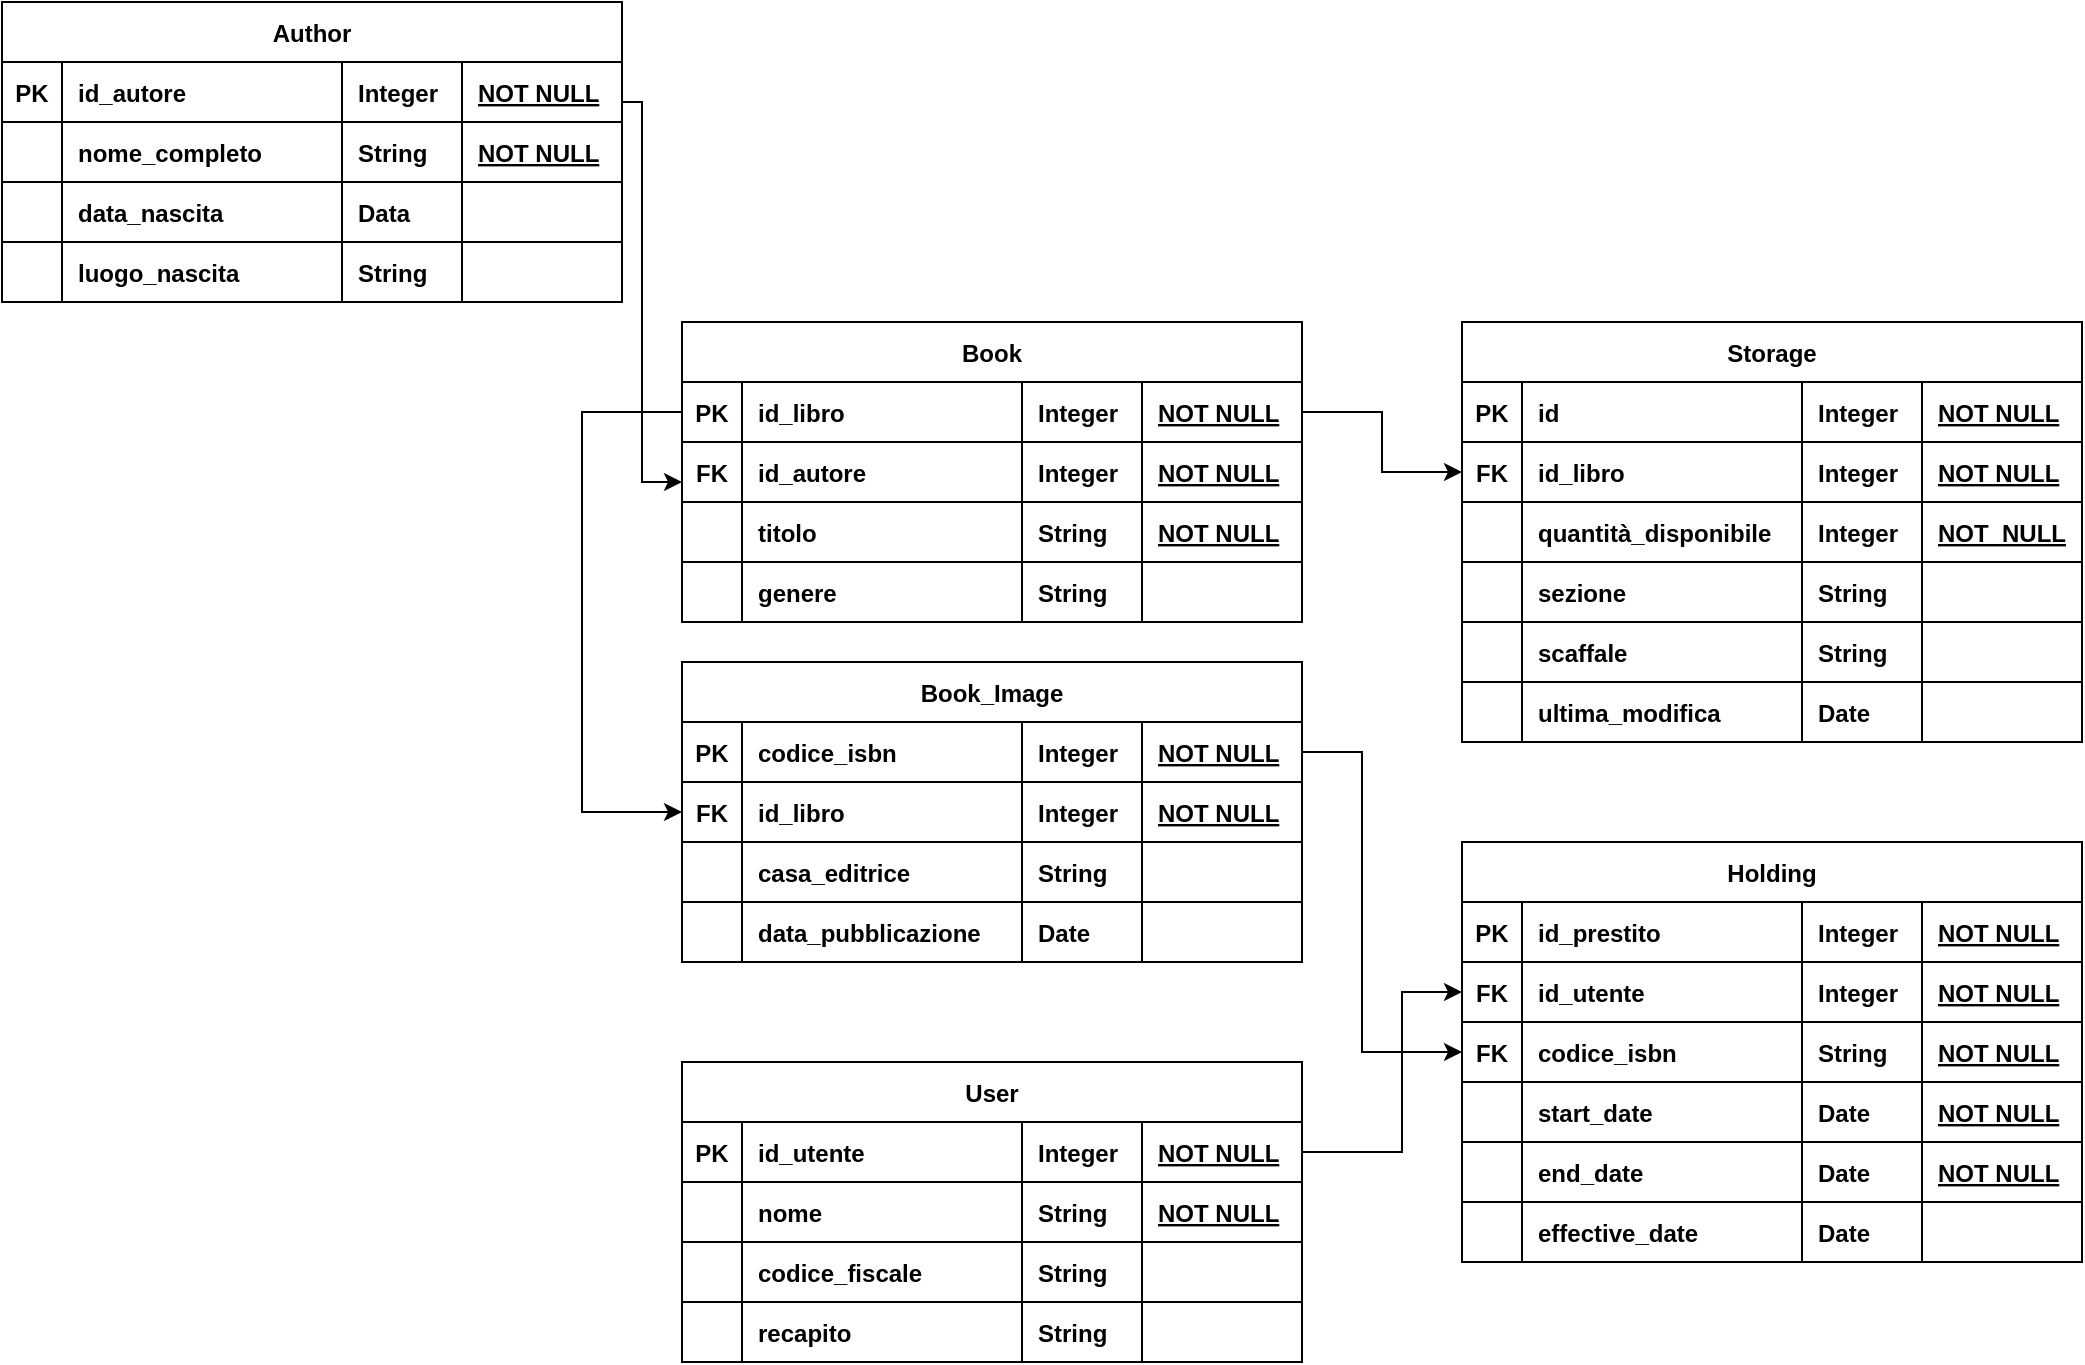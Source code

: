 <mxfile version="23.0.2" type="device">
  <diagram id="R2lEEEUBdFMjLlhIrx00" name="Page-1">
    <mxGraphModel dx="1434" dy="833" grid="1" gridSize="10" guides="1" tooltips="1" connect="1" arrows="1" fold="1" page="1" pageScale="1" pageWidth="1100" pageHeight="850" math="0" shadow="0" extFonts="Permanent Marker^https://fonts.googleapis.com/css?family=Permanent+Marker">
      <root>
        <mxCell id="0" />
        <mxCell id="1" parent="0" />
        <mxCell id="C-vyLk0tnHw3VtMMgP7b-23" value="Book_Image" style="shape=table;startSize=30;container=1;collapsible=1;childLayout=tableLayout;fixedRows=1;rowLines=0;fontStyle=1;align=center;resizeLast=1;" parent="1" vertex="1">
          <mxGeometry x="350" y="350" width="310" height="150" as="geometry" />
        </mxCell>
        <mxCell id="C-vyLk0tnHw3VtMMgP7b-24" value="" style="shape=partialRectangle;collapsible=0;dropTarget=0;pointerEvents=0;fillColor=none;points=[[0,0.5],[1,0.5]];portConstraint=eastwest;top=0;left=0;right=0;bottom=1;" parent="C-vyLk0tnHw3VtMMgP7b-23" vertex="1">
          <mxGeometry y="30" width="310" height="30" as="geometry" />
        </mxCell>
        <mxCell id="C-vyLk0tnHw3VtMMgP7b-25" value="PK" style="shape=partialRectangle;overflow=hidden;connectable=0;fillColor=none;top=0;left=0;bottom=0;right=0;fontStyle=1;" parent="C-vyLk0tnHw3VtMMgP7b-24" vertex="1">
          <mxGeometry width="30" height="30" as="geometry">
            <mxRectangle width="30" height="30" as="alternateBounds" />
          </mxGeometry>
        </mxCell>
        <mxCell id="C-vyLk0tnHw3VtMMgP7b-26" value="codice_isbn" style="shape=partialRectangle;overflow=hidden;connectable=0;fillColor=none;top=0;left=0;bottom=0;right=0;align=left;spacingLeft=6;fontStyle=1;" parent="C-vyLk0tnHw3VtMMgP7b-24" vertex="1">
          <mxGeometry x="30" width="140" height="30" as="geometry">
            <mxRectangle width="140" height="30" as="alternateBounds" />
          </mxGeometry>
        </mxCell>
        <mxCell id="QysVAIOO5i8-nmZtp6Un-132" value="Integer" style="shape=partialRectangle;overflow=hidden;connectable=0;fillColor=none;top=0;left=0;bottom=0;right=0;align=left;spacingLeft=6;fontStyle=1;" parent="C-vyLk0tnHw3VtMMgP7b-24" vertex="1">
          <mxGeometry x="170" width="60" height="30" as="geometry">
            <mxRectangle width="60" height="30" as="alternateBounds" />
          </mxGeometry>
        </mxCell>
        <mxCell id="QysVAIOO5i8-nmZtp6Un-135" value="NOT NULL" style="shape=partialRectangle;overflow=hidden;connectable=0;fillColor=none;top=0;left=0;bottom=0;right=0;align=left;spacingLeft=6;fontStyle=5;" parent="C-vyLk0tnHw3VtMMgP7b-24" vertex="1">
          <mxGeometry x="230" width="80" height="30" as="geometry">
            <mxRectangle width="80" height="30" as="alternateBounds" />
          </mxGeometry>
        </mxCell>
        <mxCell id="QysVAIOO5i8-nmZtp6Un-129" value="" style="shape=partialRectangle;collapsible=0;dropTarget=0;pointerEvents=0;fillColor=none;points=[[0,0.5],[1,0.5]];portConstraint=eastwest;top=0;left=0;right=0;bottom=1;" parent="C-vyLk0tnHw3VtMMgP7b-23" vertex="1">
          <mxGeometry y="60" width="310" height="30" as="geometry" />
        </mxCell>
        <mxCell id="QysVAIOO5i8-nmZtp6Un-130" value="FK" style="shape=partialRectangle;overflow=hidden;connectable=0;fillColor=none;top=0;left=0;bottom=0;right=0;fontStyle=1;" parent="QysVAIOO5i8-nmZtp6Un-129" vertex="1">
          <mxGeometry width="30" height="30" as="geometry">
            <mxRectangle width="30" height="30" as="alternateBounds" />
          </mxGeometry>
        </mxCell>
        <mxCell id="QysVAIOO5i8-nmZtp6Un-131" value="id_libro" style="shape=partialRectangle;overflow=hidden;connectable=0;fillColor=none;top=0;left=0;bottom=0;right=0;align=left;spacingLeft=6;fontStyle=1;" parent="QysVAIOO5i8-nmZtp6Un-129" vertex="1">
          <mxGeometry x="30" width="140" height="30" as="geometry">
            <mxRectangle width="140" height="30" as="alternateBounds" />
          </mxGeometry>
        </mxCell>
        <mxCell id="QysVAIOO5i8-nmZtp6Un-134" value="Integer" style="shape=partialRectangle;overflow=hidden;connectable=0;fillColor=none;top=0;left=0;bottom=0;right=0;align=left;spacingLeft=6;fontStyle=1;" parent="QysVAIOO5i8-nmZtp6Un-129" vertex="1">
          <mxGeometry x="170" width="60" height="30" as="geometry">
            <mxRectangle width="60" height="30" as="alternateBounds" />
          </mxGeometry>
        </mxCell>
        <mxCell id="QysVAIOO5i8-nmZtp6Un-137" value="NOT NULL" style="shape=partialRectangle;overflow=hidden;connectable=0;fillColor=none;top=0;left=0;bottom=0;right=0;align=left;spacingLeft=6;fontStyle=5;" parent="QysVAIOO5i8-nmZtp6Un-129" vertex="1">
          <mxGeometry x="230" width="80" height="30" as="geometry">
            <mxRectangle width="80" height="30" as="alternateBounds" />
          </mxGeometry>
        </mxCell>
        <mxCell id="p2IXgog7wjtw3NwkPVcv-6" style="shape=partialRectangle;collapsible=0;dropTarget=0;pointerEvents=0;fillColor=none;points=[[0,0.5],[1,0.5]];portConstraint=eastwest;top=0;left=0;right=0;bottom=1;" vertex="1" parent="C-vyLk0tnHw3VtMMgP7b-23">
          <mxGeometry y="90" width="310" height="30" as="geometry" />
        </mxCell>
        <mxCell id="p2IXgog7wjtw3NwkPVcv-7" style="shape=partialRectangle;overflow=hidden;connectable=0;fillColor=none;top=0;left=0;bottom=0;right=0;fontStyle=1;" vertex="1" parent="p2IXgog7wjtw3NwkPVcv-6">
          <mxGeometry width="30" height="30" as="geometry">
            <mxRectangle width="30" height="30" as="alternateBounds" />
          </mxGeometry>
        </mxCell>
        <mxCell id="p2IXgog7wjtw3NwkPVcv-8" value="casa_editrice" style="shape=partialRectangle;overflow=hidden;connectable=0;fillColor=none;top=0;left=0;bottom=0;right=0;align=left;spacingLeft=6;fontStyle=1;" vertex="1" parent="p2IXgog7wjtw3NwkPVcv-6">
          <mxGeometry x="30" width="140" height="30" as="geometry">
            <mxRectangle width="140" height="30" as="alternateBounds" />
          </mxGeometry>
        </mxCell>
        <mxCell id="p2IXgog7wjtw3NwkPVcv-9" value="String" style="shape=partialRectangle;overflow=hidden;connectable=0;fillColor=none;top=0;left=0;bottom=0;right=0;align=left;spacingLeft=6;fontStyle=1;" vertex="1" parent="p2IXgog7wjtw3NwkPVcv-6">
          <mxGeometry x="170" width="60" height="30" as="geometry">
            <mxRectangle width="60" height="30" as="alternateBounds" />
          </mxGeometry>
        </mxCell>
        <mxCell id="p2IXgog7wjtw3NwkPVcv-10" style="shape=partialRectangle;overflow=hidden;connectable=0;fillColor=none;top=0;left=0;bottom=0;right=0;align=left;spacingLeft=6;fontStyle=5;" vertex="1" parent="p2IXgog7wjtw3NwkPVcv-6">
          <mxGeometry x="230" width="80" height="30" as="geometry">
            <mxRectangle width="80" height="30" as="alternateBounds" />
          </mxGeometry>
        </mxCell>
        <mxCell id="p2IXgog7wjtw3NwkPVcv-41" style="shape=partialRectangle;collapsible=0;dropTarget=0;pointerEvents=0;fillColor=none;points=[[0,0.5],[1,0.5]];portConstraint=eastwest;top=0;left=0;right=0;bottom=1;" vertex="1" parent="C-vyLk0tnHw3VtMMgP7b-23">
          <mxGeometry y="120" width="310" height="30" as="geometry" />
        </mxCell>
        <mxCell id="p2IXgog7wjtw3NwkPVcv-42" style="shape=partialRectangle;overflow=hidden;connectable=0;fillColor=none;top=0;left=0;bottom=0;right=0;fontStyle=1;" vertex="1" parent="p2IXgog7wjtw3NwkPVcv-41">
          <mxGeometry width="30" height="30" as="geometry">
            <mxRectangle width="30" height="30" as="alternateBounds" />
          </mxGeometry>
        </mxCell>
        <mxCell id="p2IXgog7wjtw3NwkPVcv-43" value="data_pubblicazione" style="shape=partialRectangle;overflow=hidden;connectable=0;fillColor=none;top=0;left=0;bottom=0;right=0;align=left;spacingLeft=6;fontStyle=1;" vertex="1" parent="p2IXgog7wjtw3NwkPVcv-41">
          <mxGeometry x="30" width="140" height="30" as="geometry">
            <mxRectangle width="140" height="30" as="alternateBounds" />
          </mxGeometry>
        </mxCell>
        <mxCell id="p2IXgog7wjtw3NwkPVcv-44" value="Date" style="shape=partialRectangle;overflow=hidden;connectable=0;fillColor=none;top=0;left=0;bottom=0;right=0;align=left;spacingLeft=6;fontStyle=1;" vertex="1" parent="p2IXgog7wjtw3NwkPVcv-41">
          <mxGeometry x="170" width="60" height="30" as="geometry">
            <mxRectangle width="60" height="30" as="alternateBounds" />
          </mxGeometry>
        </mxCell>
        <mxCell id="p2IXgog7wjtw3NwkPVcv-45" style="shape=partialRectangle;overflow=hidden;connectable=0;fillColor=none;top=0;left=0;bottom=0;right=0;align=left;spacingLeft=6;fontStyle=5;" vertex="1" parent="p2IXgog7wjtw3NwkPVcv-41">
          <mxGeometry x="230" width="80" height="30" as="geometry">
            <mxRectangle width="80" height="30" as="alternateBounds" />
          </mxGeometry>
        </mxCell>
        <mxCell id="QysVAIOO5i8-nmZtp6Un-139" value="Author" style="shape=table;startSize=30;container=1;collapsible=1;childLayout=tableLayout;fixedRows=1;rowLines=0;fontStyle=1;align=center;resizeLast=1;" parent="1" vertex="1">
          <mxGeometry x="10" y="20" width="310" height="150" as="geometry" />
        </mxCell>
        <mxCell id="QysVAIOO5i8-nmZtp6Un-140" value="" style="shape=partialRectangle;collapsible=0;dropTarget=0;pointerEvents=0;fillColor=none;points=[[0,0.5],[1,0.5]];portConstraint=eastwest;top=0;left=0;right=0;bottom=1;" parent="QysVAIOO5i8-nmZtp6Un-139" vertex="1">
          <mxGeometry y="30" width="310" height="30" as="geometry" />
        </mxCell>
        <mxCell id="QysVAIOO5i8-nmZtp6Un-141" value="PK" style="shape=partialRectangle;overflow=hidden;connectable=0;fillColor=none;top=0;left=0;bottom=0;right=0;fontStyle=1;" parent="QysVAIOO5i8-nmZtp6Un-140" vertex="1">
          <mxGeometry width="30" height="30" as="geometry">
            <mxRectangle width="30" height="30" as="alternateBounds" />
          </mxGeometry>
        </mxCell>
        <mxCell id="QysVAIOO5i8-nmZtp6Un-142" value="id_autore" style="shape=partialRectangle;overflow=hidden;connectable=0;fillColor=none;top=0;left=0;bottom=0;right=0;align=left;spacingLeft=6;fontStyle=1;" parent="QysVAIOO5i8-nmZtp6Un-140" vertex="1">
          <mxGeometry x="30" width="140" height="30" as="geometry">
            <mxRectangle width="140" height="30" as="alternateBounds" />
          </mxGeometry>
        </mxCell>
        <mxCell id="QysVAIOO5i8-nmZtp6Un-143" value="Integer" style="shape=partialRectangle;overflow=hidden;connectable=0;fillColor=none;top=0;left=0;bottom=0;right=0;align=left;spacingLeft=6;fontStyle=1;" parent="QysVAIOO5i8-nmZtp6Un-140" vertex="1">
          <mxGeometry x="170" width="60" height="30" as="geometry">
            <mxRectangle width="60" height="30" as="alternateBounds" />
          </mxGeometry>
        </mxCell>
        <mxCell id="QysVAIOO5i8-nmZtp6Un-144" value="NOT NULL" style="shape=partialRectangle;overflow=hidden;connectable=0;fillColor=none;top=0;left=0;bottom=0;right=0;align=left;spacingLeft=6;fontStyle=5;" parent="QysVAIOO5i8-nmZtp6Un-140" vertex="1">
          <mxGeometry x="230" width="80" height="30" as="geometry">
            <mxRectangle width="80" height="30" as="alternateBounds" />
          </mxGeometry>
        </mxCell>
        <mxCell id="QysVAIOO5i8-nmZtp6Un-145" value="" style="shape=partialRectangle;collapsible=0;dropTarget=0;pointerEvents=0;fillColor=none;points=[[0,0.5],[1,0.5]];portConstraint=eastwest;top=0;left=0;right=0;bottom=1;" parent="QysVAIOO5i8-nmZtp6Un-139" vertex="1">
          <mxGeometry y="60" width="310" height="30" as="geometry" />
        </mxCell>
        <mxCell id="QysVAIOO5i8-nmZtp6Un-146" value="" style="shape=partialRectangle;overflow=hidden;connectable=0;fillColor=none;top=0;left=0;bottom=0;right=0;fontStyle=1;" parent="QysVAIOO5i8-nmZtp6Un-145" vertex="1">
          <mxGeometry width="30" height="30" as="geometry">
            <mxRectangle width="30" height="30" as="alternateBounds" />
          </mxGeometry>
        </mxCell>
        <mxCell id="QysVAIOO5i8-nmZtp6Un-147" value="nome_completo" style="shape=partialRectangle;overflow=hidden;connectable=0;fillColor=none;top=0;left=0;bottom=0;right=0;align=left;spacingLeft=6;fontStyle=1;" parent="QysVAIOO5i8-nmZtp6Un-145" vertex="1">
          <mxGeometry x="30" width="140" height="30" as="geometry">
            <mxRectangle width="140" height="30" as="alternateBounds" />
          </mxGeometry>
        </mxCell>
        <mxCell id="QysVAIOO5i8-nmZtp6Un-148" value="String" style="shape=partialRectangle;overflow=hidden;connectable=0;fillColor=none;top=0;left=0;bottom=0;right=0;align=left;spacingLeft=6;fontStyle=1;" parent="QysVAIOO5i8-nmZtp6Un-145" vertex="1">
          <mxGeometry x="170" width="60" height="30" as="geometry">
            <mxRectangle width="60" height="30" as="alternateBounds" />
          </mxGeometry>
        </mxCell>
        <mxCell id="QysVAIOO5i8-nmZtp6Un-149" value="NOT NULL" style="shape=partialRectangle;overflow=hidden;connectable=0;fillColor=none;top=0;left=0;bottom=0;right=0;align=left;spacingLeft=6;fontStyle=5;" parent="QysVAIOO5i8-nmZtp6Un-145" vertex="1">
          <mxGeometry x="230" width="80" height="30" as="geometry">
            <mxRectangle width="80" height="30" as="alternateBounds" />
          </mxGeometry>
        </mxCell>
        <mxCell id="QysVAIOO5i8-nmZtp6Un-150" value="" style="shape=partialRectangle;collapsible=0;dropTarget=0;pointerEvents=0;fillColor=none;points=[[0,0.5],[1,0.5]];portConstraint=eastwest;top=0;left=0;right=0;bottom=1;" parent="QysVAIOO5i8-nmZtp6Un-139" vertex="1">
          <mxGeometry y="90" width="310" height="30" as="geometry" />
        </mxCell>
        <mxCell id="QysVAIOO5i8-nmZtp6Un-151" value="" style="shape=partialRectangle;overflow=hidden;connectable=0;fillColor=none;top=0;left=0;bottom=0;right=0;fontStyle=1;" parent="QysVAIOO5i8-nmZtp6Un-150" vertex="1">
          <mxGeometry width="30" height="30" as="geometry">
            <mxRectangle width="30" height="30" as="alternateBounds" />
          </mxGeometry>
        </mxCell>
        <mxCell id="QysVAIOO5i8-nmZtp6Un-152" value="data_nascita" style="shape=partialRectangle;overflow=hidden;connectable=0;fillColor=none;top=0;left=0;bottom=0;right=0;align=left;spacingLeft=6;fontStyle=1;" parent="QysVAIOO5i8-nmZtp6Un-150" vertex="1">
          <mxGeometry x="30" width="140" height="30" as="geometry">
            <mxRectangle width="140" height="30" as="alternateBounds" />
          </mxGeometry>
        </mxCell>
        <mxCell id="QysVAIOO5i8-nmZtp6Un-153" value="Data" style="shape=partialRectangle;overflow=hidden;connectable=0;fillColor=none;top=0;left=0;bottom=0;right=0;align=left;spacingLeft=6;fontStyle=1;" parent="QysVAIOO5i8-nmZtp6Un-150" vertex="1">
          <mxGeometry x="170" width="60" height="30" as="geometry">
            <mxRectangle width="60" height="30" as="alternateBounds" />
          </mxGeometry>
        </mxCell>
        <mxCell id="QysVAIOO5i8-nmZtp6Un-154" value="" style="shape=partialRectangle;overflow=hidden;connectable=0;fillColor=none;top=0;left=0;bottom=0;right=0;align=left;spacingLeft=6;fontStyle=5;" parent="QysVAIOO5i8-nmZtp6Un-150" vertex="1">
          <mxGeometry x="230" width="80" height="30" as="geometry">
            <mxRectangle width="80" height="30" as="alternateBounds" />
          </mxGeometry>
        </mxCell>
        <mxCell id="QysVAIOO5i8-nmZtp6Un-348" style="shape=partialRectangle;collapsible=0;dropTarget=0;pointerEvents=0;fillColor=none;points=[[0,0.5],[1,0.5]];portConstraint=eastwest;top=0;left=0;right=0;bottom=1;" parent="QysVAIOO5i8-nmZtp6Un-139" vertex="1">
          <mxGeometry y="120" width="310" height="30" as="geometry" />
        </mxCell>
        <mxCell id="QysVAIOO5i8-nmZtp6Un-349" value="" style="shape=partialRectangle;overflow=hidden;connectable=0;fillColor=none;top=0;left=0;bottom=0;right=0;fontStyle=1;" parent="QysVAIOO5i8-nmZtp6Un-348" vertex="1">
          <mxGeometry width="30" height="30" as="geometry">
            <mxRectangle width="30" height="30" as="alternateBounds" />
          </mxGeometry>
        </mxCell>
        <mxCell id="QysVAIOO5i8-nmZtp6Un-350" value="luogo_nascita" style="shape=partialRectangle;overflow=hidden;connectable=0;fillColor=none;top=0;left=0;bottom=0;right=0;align=left;spacingLeft=6;fontStyle=1;" parent="QysVAIOO5i8-nmZtp6Un-348" vertex="1">
          <mxGeometry x="30" width="140" height="30" as="geometry">
            <mxRectangle width="140" height="30" as="alternateBounds" />
          </mxGeometry>
        </mxCell>
        <mxCell id="QysVAIOO5i8-nmZtp6Un-351" value="String" style="shape=partialRectangle;overflow=hidden;connectable=0;fillColor=none;top=0;left=0;bottom=0;right=0;align=left;spacingLeft=6;fontStyle=1;" parent="QysVAIOO5i8-nmZtp6Un-348" vertex="1">
          <mxGeometry x="170" width="60" height="30" as="geometry">
            <mxRectangle width="60" height="30" as="alternateBounds" />
          </mxGeometry>
        </mxCell>
        <mxCell id="QysVAIOO5i8-nmZtp6Un-352" value="" style="shape=partialRectangle;overflow=hidden;connectable=0;fillColor=none;top=0;left=0;bottom=0;right=0;align=left;spacingLeft=6;fontStyle=5;" parent="QysVAIOO5i8-nmZtp6Un-348" vertex="1">
          <mxGeometry x="230" width="80" height="30" as="geometry">
            <mxRectangle width="80" height="30" as="alternateBounds" />
          </mxGeometry>
        </mxCell>
        <mxCell id="QysVAIOO5i8-nmZtp6Un-155" value="Holding" style="shape=table;startSize=30;container=1;collapsible=1;childLayout=tableLayout;fixedRows=1;rowLines=0;fontStyle=1;align=center;resizeLast=1;" parent="1" vertex="1">
          <mxGeometry x="740" y="440" width="310" height="210" as="geometry" />
        </mxCell>
        <mxCell id="QysVAIOO5i8-nmZtp6Un-156" value="" style="shape=partialRectangle;collapsible=0;dropTarget=0;pointerEvents=0;fillColor=none;points=[[0,0.5],[1,0.5]];portConstraint=eastwest;top=0;left=0;right=0;bottom=1;" parent="QysVAIOO5i8-nmZtp6Un-155" vertex="1">
          <mxGeometry y="30" width="310" height="30" as="geometry" />
        </mxCell>
        <mxCell id="QysVAIOO5i8-nmZtp6Un-157" value="PK" style="shape=partialRectangle;overflow=hidden;connectable=0;fillColor=none;top=0;left=0;bottom=0;right=0;fontStyle=1;" parent="QysVAIOO5i8-nmZtp6Un-156" vertex="1">
          <mxGeometry width="30" height="30" as="geometry">
            <mxRectangle width="30" height="30" as="alternateBounds" />
          </mxGeometry>
        </mxCell>
        <mxCell id="QysVAIOO5i8-nmZtp6Un-158" value="id_prestito" style="shape=partialRectangle;overflow=hidden;connectable=0;fillColor=none;top=0;left=0;bottom=0;right=0;align=left;spacingLeft=6;fontStyle=1;" parent="QysVAIOO5i8-nmZtp6Un-156" vertex="1">
          <mxGeometry x="30" width="140" height="30" as="geometry">
            <mxRectangle width="140" height="30" as="alternateBounds" />
          </mxGeometry>
        </mxCell>
        <mxCell id="QysVAIOO5i8-nmZtp6Un-159" value="Integer" style="shape=partialRectangle;overflow=hidden;connectable=0;fillColor=none;top=0;left=0;bottom=0;right=0;align=left;spacingLeft=6;fontStyle=1;" parent="QysVAIOO5i8-nmZtp6Un-156" vertex="1">
          <mxGeometry x="170" width="60" height="30" as="geometry">
            <mxRectangle width="60" height="30" as="alternateBounds" />
          </mxGeometry>
        </mxCell>
        <mxCell id="QysVAIOO5i8-nmZtp6Un-160" value="NOT NULL" style="shape=partialRectangle;overflow=hidden;connectable=0;fillColor=none;top=0;left=0;bottom=0;right=0;align=left;spacingLeft=6;fontStyle=5;" parent="QysVAIOO5i8-nmZtp6Un-156" vertex="1">
          <mxGeometry x="230" width="80" height="30" as="geometry">
            <mxRectangle width="80" height="30" as="alternateBounds" />
          </mxGeometry>
        </mxCell>
        <mxCell id="QysVAIOO5i8-nmZtp6Un-161" value="" style="shape=partialRectangle;collapsible=0;dropTarget=0;pointerEvents=0;fillColor=none;points=[[0,0.5],[1,0.5]];portConstraint=eastwest;top=0;left=0;right=0;bottom=1;" parent="QysVAIOO5i8-nmZtp6Un-155" vertex="1">
          <mxGeometry y="60" width="310" height="30" as="geometry" />
        </mxCell>
        <mxCell id="QysVAIOO5i8-nmZtp6Un-162" value="FK" style="shape=partialRectangle;overflow=hidden;connectable=0;fillColor=none;top=0;left=0;bottom=0;right=0;fontStyle=1;" parent="QysVAIOO5i8-nmZtp6Un-161" vertex="1">
          <mxGeometry width="30" height="30" as="geometry">
            <mxRectangle width="30" height="30" as="alternateBounds" />
          </mxGeometry>
        </mxCell>
        <mxCell id="QysVAIOO5i8-nmZtp6Un-163" value="id_utente" style="shape=partialRectangle;overflow=hidden;connectable=0;fillColor=none;top=0;left=0;bottom=0;right=0;align=left;spacingLeft=6;fontStyle=1;" parent="QysVAIOO5i8-nmZtp6Un-161" vertex="1">
          <mxGeometry x="30" width="140" height="30" as="geometry">
            <mxRectangle width="140" height="30" as="alternateBounds" />
          </mxGeometry>
        </mxCell>
        <mxCell id="QysVAIOO5i8-nmZtp6Un-164" value="Integer" style="shape=partialRectangle;overflow=hidden;connectable=0;fillColor=none;top=0;left=0;bottom=0;right=0;align=left;spacingLeft=6;fontStyle=1;" parent="QysVAIOO5i8-nmZtp6Un-161" vertex="1">
          <mxGeometry x="170" width="60" height="30" as="geometry">
            <mxRectangle width="60" height="30" as="alternateBounds" />
          </mxGeometry>
        </mxCell>
        <mxCell id="QysVAIOO5i8-nmZtp6Un-165" value="NOT NULL" style="shape=partialRectangle;overflow=hidden;connectable=0;fillColor=none;top=0;left=0;bottom=0;right=0;align=left;spacingLeft=6;fontStyle=5;" parent="QysVAIOO5i8-nmZtp6Un-161" vertex="1">
          <mxGeometry x="230" width="80" height="30" as="geometry">
            <mxRectangle width="80" height="30" as="alternateBounds" />
          </mxGeometry>
        </mxCell>
        <mxCell id="QysVAIOO5i8-nmZtp6Un-166" value="" style="shape=partialRectangle;collapsible=0;dropTarget=0;pointerEvents=0;fillColor=none;points=[[0,0.5],[1,0.5]];portConstraint=eastwest;top=0;left=0;right=0;bottom=1;" parent="QysVAIOO5i8-nmZtp6Un-155" vertex="1">
          <mxGeometry y="90" width="310" height="30" as="geometry" />
        </mxCell>
        <mxCell id="QysVAIOO5i8-nmZtp6Un-167" value="FK" style="shape=partialRectangle;overflow=hidden;connectable=0;fillColor=none;top=0;left=0;bottom=0;right=0;fontStyle=1;" parent="QysVAIOO5i8-nmZtp6Un-166" vertex="1">
          <mxGeometry width="30" height="30" as="geometry">
            <mxRectangle width="30" height="30" as="alternateBounds" />
          </mxGeometry>
        </mxCell>
        <mxCell id="QysVAIOO5i8-nmZtp6Un-168" value="codice_isbn" style="shape=partialRectangle;overflow=hidden;connectable=0;fillColor=none;top=0;left=0;bottom=0;right=0;align=left;spacingLeft=6;fontStyle=1;" parent="QysVAIOO5i8-nmZtp6Un-166" vertex="1">
          <mxGeometry x="30" width="140" height="30" as="geometry">
            <mxRectangle width="140" height="30" as="alternateBounds" />
          </mxGeometry>
        </mxCell>
        <mxCell id="QysVAIOO5i8-nmZtp6Un-169" value="String" style="shape=partialRectangle;overflow=hidden;connectable=0;fillColor=none;top=0;left=0;bottom=0;right=0;align=left;spacingLeft=6;fontStyle=1;" parent="QysVAIOO5i8-nmZtp6Un-166" vertex="1">
          <mxGeometry x="170" width="60" height="30" as="geometry">
            <mxRectangle width="60" height="30" as="alternateBounds" />
          </mxGeometry>
        </mxCell>
        <mxCell id="QysVAIOO5i8-nmZtp6Un-170" value="NOT NULL" style="shape=partialRectangle;overflow=hidden;connectable=0;fillColor=none;top=0;left=0;bottom=0;right=0;align=left;spacingLeft=6;fontStyle=5;" parent="QysVAIOO5i8-nmZtp6Un-166" vertex="1">
          <mxGeometry x="230" width="80" height="30" as="geometry">
            <mxRectangle width="80" height="30" as="alternateBounds" />
          </mxGeometry>
        </mxCell>
        <mxCell id="QysVAIOO5i8-nmZtp6Un-176" style="shape=partialRectangle;collapsible=0;dropTarget=0;pointerEvents=0;fillColor=none;points=[[0,0.5],[1,0.5]];portConstraint=eastwest;top=0;left=0;right=0;bottom=1;" parent="QysVAIOO5i8-nmZtp6Un-155" vertex="1">
          <mxGeometry y="120" width="310" height="30" as="geometry" />
        </mxCell>
        <mxCell id="QysVAIOO5i8-nmZtp6Un-177" style="shape=partialRectangle;overflow=hidden;connectable=0;fillColor=none;top=0;left=0;bottom=0;right=0;fontStyle=1;" parent="QysVAIOO5i8-nmZtp6Un-176" vertex="1">
          <mxGeometry width="30" height="30" as="geometry">
            <mxRectangle width="30" height="30" as="alternateBounds" />
          </mxGeometry>
        </mxCell>
        <mxCell id="QysVAIOO5i8-nmZtp6Un-178" value="start_date" style="shape=partialRectangle;overflow=hidden;connectable=0;fillColor=none;top=0;left=0;bottom=0;right=0;align=left;spacingLeft=6;fontStyle=1;" parent="QysVAIOO5i8-nmZtp6Un-176" vertex="1">
          <mxGeometry x="30" width="140" height="30" as="geometry">
            <mxRectangle width="140" height="30" as="alternateBounds" />
          </mxGeometry>
        </mxCell>
        <mxCell id="QysVAIOO5i8-nmZtp6Un-179" value="Date" style="shape=partialRectangle;overflow=hidden;connectable=0;fillColor=none;top=0;left=0;bottom=0;right=0;align=left;spacingLeft=6;fontStyle=1;" parent="QysVAIOO5i8-nmZtp6Un-176" vertex="1">
          <mxGeometry x="170" width="60" height="30" as="geometry">
            <mxRectangle width="60" height="30" as="alternateBounds" />
          </mxGeometry>
        </mxCell>
        <mxCell id="QysVAIOO5i8-nmZtp6Un-180" value="NOT NULL" style="shape=partialRectangle;overflow=hidden;connectable=0;fillColor=none;top=0;left=0;bottom=0;right=0;align=left;spacingLeft=6;fontStyle=5;" parent="QysVAIOO5i8-nmZtp6Un-176" vertex="1">
          <mxGeometry x="230" width="80" height="30" as="geometry">
            <mxRectangle width="80" height="30" as="alternateBounds" />
          </mxGeometry>
        </mxCell>
        <mxCell id="QysVAIOO5i8-nmZtp6Un-171" style="shape=partialRectangle;collapsible=0;dropTarget=0;pointerEvents=0;fillColor=none;points=[[0,0.5],[1,0.5]];portConstraint=eastwest;top=0;left=0;right=0;bottom=1;" parent="QysVAIOO5i8-nmZtp6Un-155" vertex="1">
          <mxGeometry y="150" width="310" height="30" as="geometry" />
        </mxCell>
        <mxCell id="QysVAIOO5i8-nmZtp6Un-172" style="shape=partialRectangle;overflow=hidden;connectable=0;fillColor=none;top=0;left=0;bottom=0;right=0;fontStyle=1;" parent="QysVAIOO5i8-nmZtp6Un-171" vertex="1">
          <mxGeometry width="30" height="30" as="geometry">
            <mxRectangle width="30" height="30" as="alternateBounds" />
          </mxGeometry>
        </mxCell>
        <mxCell id="QysVAIOO5i8-nmZtp6Un-173" value="end_date" style="shape=partialRectangle;overflow=hidden;connectable=0;fillColor=none;top=0;left=0;bottom=0;right=0;align=left;spacingLeft=6;fontStyle=1;" parent="QysVAIOO5i8-nmZtp6Un-171" vertex="1">
          <mxGeometry x="30" width="140" height="30" as="geometry">
            <mxRectangle width="140" height="30" as="alternateBounds" />
          </mxGeometry>
        </mxCell>
        <mxCell id="QysVAIOO5i8-nmZtp6Un-174" value="Date" style="shape=partialRectangle;overflow=hidden;connectable=0;fillColor=none;top=0;left=0;bottom=0;right=0;align=left;spacingLeft=6;fontStyle=1;" parent="QysVAIOO5i8-nmZtp6Un-171" vertex="1">
          <mxGeometry x="170" width="60" height="30" as="geometry">
            <mxRectangle width="60" height="30" as="alternateBounds" />
          </mxGeometry>
        </mxCell>
        <mxCell id="QysVAIOO5i8-nmZtp6Un-175" value="NOT NULL" style="shape=partialRectangle;overflow=hidden;connectable=0;fillColor=none;top=0;left=0;bottom=0;right=0;align=left;spacingLeft=6;fontStyle=5;" parent="QysVAIOO5i8-nmZtp6Un-171" vertex="1">
          <mxGeometry x="230" width="80" height="30" as="geometry">
            <mxRectangle width="80" height="30" as="alternateBounds" />
          </mxGeometry>
        </mxCell>
        <mxCell id="QysVAIOO5i8-nmZtp6Un-181" style="shape=partialRectangle;collapsible=0;dropTarget=0;pointerEvents=0;fillColor=none;points=[[0,0.5],[1,0.5]];portConstraint=eastwest;top=0;left=0;right=0;bottom=1;" parent="QysVAIOO5i8-nmZtp6Un-155" vertex="1">
          <mxGeometry y="180" width="310" height="30" as="geometry" />
        </mxCell>
        <mxCell id="QysVAIOO5i8-nmZtp6Un-182" style="shape=partialRectangle;overflow=hidden;connectable=0;fillColor=none;top=0;left=0;bottom=0;right=0;fontStyle=1;" parent="QysVAIOO5i8-nmZtp6Un-181" vertex="1">
          <mxGeometry width="30" height="30" as="geometry">
            <mxRectangle width="30" height="30" as="alternateBounds" />
          </mxGeometry>
        </mxCell>
        <mxCell id="QysVAIOO5i8-nmZtp6Un-183" value="effective_date" style="shape=partialRectangle;overflow=hidden;connectable=0;fillColor=none;top=0;left=0;bottom=0;right=0;align=left;spacingLeft=6;fontStyle=1;" parent="QysVAIOO5i8-nmZtp6Un-181" vertex="1">
          <mxGeometry x="30" width="140" height="30" as="geometry">
            <mxRectangle width="140" height="30" as="alternateBounds" />
          </mxGeometry>
        </mxCell>
        <mxCell id="QysVAIOO5i8-nmZtp6Un-184" value="Date" style="shape=partialRectangle;overflow=hidden;connectable=0;fillColor=none;top=0;left=0;bottom=0;right=0;align=left;spacingLeft=6;fontStyle=1;" parent="QysVAIOO5i8-nmZtp6Un-181" vertex="1">
          <mxGeometry x="170" width="60" height="30" as="geometry">
            <mxRectangle width="60" height="30" as="alternateBounds" />
          </mxGeometry>
        </mxCell>
        <mxCell id="QysVAIOO5i8-nmZtp6Un-185" value="" style="shape=partialRectangle;overflow=hidden;connectable=0;fillColor=none;top=0;left=0;bottom=0;right=0;align=left;spacingLeft=6;fontStyle=5;" parent="QysVAIOO5i8-nmZtp6Un-181" vertex="1">
          <mxGeometry x="230" width="80" height="30" as="geometry">
            <mxRectangle width="80" height="30" as="alternateBounds" />
          </mxGeometry>
        </mxCell>
        <mxCell id="QysVAIOO5i8-nmZtp6Un-188" value="User" style="shape=table;startSize=30;container=1;collapsible=1;childLayout=tableLayout;fixedRows=1;rowLines=0;fontStyle=1;align=center;resizeLast=1;" parent="1" vertex="1">
          <mxGeometry x="350" y="550" width="310" height="150" as="geometry" />
        </mxCell>
        <mxCell id="QysVAIOO5i8-nmZtp6Un-189" value="" style="shape=partialRectangle;collapsible=0;dropTarget=0;pointerEvents=0;fillColor=none;points=[[0,0.5],[1,0.5]];portConstraint=eastwest;top=0;left=0;right=0;bottom=1;" parent="QysVAIOO5i8-nmZtp6Un-188" vertex="1">
          <mxGeometry y="30" width="310" height="30" as="geometry" />
        </mxCell>
        <mxCell id="QysVAIOO5i8-nmZtp6Un-190" value="PK" style="shape=partialRectangle;overflow=hidden;connectable=0;fillColor=none;top=0;left=0;bottom=0;right=0;fontStyle=1;" parent="QysVAIOO5i8-nmZtp6Un-189" vertex="1">
          <mxGeometry width="30" height="30" as="geometry">
            <mxRectangle width="30" height="30" as="alternateBounds" />
          </mxGeometry>
        </mxCell>
        <mxCell id="QysVAIOO5i8-nmZtp6Un-191" value="id_utente" style="shape=partialRectangle;overflow=hidden;connectable=0;fillColor=none;top=0;left=0;bottom=0;right=0;align=left;spacingLeft=6;fontStyle=1;" parent="QysVAIOO5i8-nmZtp6Un-189" vertex="1">
          <mxGeometry x="30" width="140" height="30" as="geometry">
            <mxRectangle width="140" height="30" as="alternateBounds" />
          </mxGeometry>
        </mxCell>
        <mxCell id="QysVAIOO5i8-nmZtp6Un-192" value="Integer" style="shape=partialRectangle;overflow=hidden;connectable=0;fillColor=none;top=0;left=0;bottom=0;right=0;align=left;spacingLeft=6;fontStyle=1;" parent="QysVAIOO5i8-nmZtp6Un-189" vertex="1">
          <mxGeometry x="170" width="60" height="30" as="geometry">
            <mxRectangle width="60" height="30" as="alternateBounds" />
          </mxGeometry>
        </mxCell>
        <mxCell id="QysVAIOO5i8-nmZtp6Un-193" value="NOT NULL" style="shape=partialRectangle;overflow=hidden;connectable=0;fillColor=none;top=0;left=0;bottom=0;right=0;align=left;spacingLeft=6;fontStyle=5;" parent="QysVAIOO5i8-nmZtp6Un-189" vertex="1">
          <mxGeometry x="230" width="80" height="30" as="geometry">
            <mxRectangle width="80" height="30" as="alternateBounds" />
          </mxGeometry>
        </mxCell>
        <mxCell id="QysVAIOO5i8-nmZtp6Un-194" value="" style="shape=partialRectangle;collapsible=0;dropTarget=0;pointerEvents=0;fillColor=none;points=[[0,0.5],[1,0.5]];portConstraint=eastwest;top=0;left=0;right=0;bottom=1;" parent="QysVAIOO5i8-nmZtp6Un-188" vertex="1">
          <mxGeometry y="60" width="310" height="30" as="geometry" />
        </mxCell>
        <mxCell id="QysVAIOO5i8-nmZtp6Un-195" value="" style="shape=partialRectangle;overflow=hidden;connectable=0;fillColor=none;top=0;left=0;bottom=0;right=0;fontStyle=1;" parent="QysVAIOO5i8-nmZtp6Un-194" vertex="1">
          <mxGeometry width="30" height="30" as="geometry">
            <mxRectangle width="30" height="30" as="alternateBounds" />
          </mxGeometry>
        </mxCell>
        <mxCell id="QysVAIOO5i8-nmZtp6Un-196" value="nome" style="shape=partialRectangle;overflow=hidden;connectable=0;fillColor=none;top=0;left=0;bottom=0;right=0;align=left;spacingLeft=6;fontStyle=1;" parent="QysVAIOO5i8-nmZtp6Un-194" vertex="1">
          <mxGeometry x="30" width="140" height="30" as="geometry">
            <mxRectangle width="140" height="30" as="alternateBounds" />
          </mxGeometry>
        </mxCell>
        <mxCell id="QysVAIOO5i8-nmZtp6Un-197" value="String" style="shape=partialRectangle;overflow=hidden;connectable=0;fillColor=none;top=0;left=0;bottom=0;right=0;align=left;spacingLeft=6;fontStyle=1;" parent="QysVAIOO5i8-nmZtp6Un-194" vertex="1">
          <mxGeometry x="170" width="60" height="30" as="geometry">
            <mxRectangle width="60" height="30" as="alternateBounds" />
          </mxGeometry>
        </mxCell>
        <mxCell id="QysVAIOO5i8-nmZtp6Un-198" value="NOT NULL" style="shape=partialRectangle;overflow=hidden;connectable=0;fillColor=none;top=0;left=0;bottom=0;right=0;align=left;spacingLeft=6;fontStyle=5;" parent="QysVAIOO5i8-nmZtp6Un-194" vertex="1">
          <mxGeometry x="230" width="80" height="30" as="geometry">
            <mxRectangle width="80" height="30" as="alternateBounds" />
          </mxGeometry>
        </mxCell>
        <mxCell id="QysVAIOO5i8-nmZtp6Un-199" value="" style="shape=partialRectangle;collapsible=0;dropTarget=0;pointerEvents=0;fillColor=none;points=[[0,0.5],[1,0.5]];portConstraint=eastwest;top=0;left=0;right=0;bottom=1;" parent="QysVAIOO5i8-nmZtp6Un-188" vertex="1">
          <mxGeometry y="90" width="310" height="30" as="geometry" />
        </mxCell>
        <mxCell id="QysVAIOO5i8-nmZtp6Un-200" value="" style="shape=partialRectangle;overflow=hidden;connectable=0;fillColor=none;top=0;left=0;bottom=0;right=0;fontStyle=1;" parent="QysVAIOO5i8-nmZtp6Un-199" vertex="1">
          <mxGeometry width="30" height="30" as="geometry">
            <mxRectangle width="30" height="30" as="alternateBounds" />
          </mxGeometry>
        </mxCell>
        <mxCell id="QysVAIOO5i8-nmZtp6Un-201" value="codice_fiscale" style="shape=partialRectangle;overflow=hidden;connectable=0;fillColor=none;top=0;left=0;bottom=0;right=0;align=left;spacingLeft=6;fontStyle=1;" parent="QysVAIOO5i8-nmZtp6Un-199" vertex="1">
          <mxGeometry x="30" width="140" height="30" as="geometry">
            <mxRectangle width="140" height="30" as="alternateBounds" />
          </mxGeometry>
        </mxCell>
        <mxCell id="QysVAIOO5i8-nmZtp6Un-202" value="String" style="shape=partialRectangle;overflow=hidden;connectable=0;fillColor=none;top=0;left=0;bottom=0;right=0;align=left;spacingLeft=6;fontStyle=1;" parent="QysVAIOO5i8-nmZtp6Un-199" vertex="1">
          <mxGeometry x="170" width="60" height="30" as="geometry">
            <mxRectangle width="60" height="30" as="alternateBounds" />
          </mxGeometry>
        </mxCell>
        <mxCell id="QysVAIOO5i8-nmZtp6Un-203" value="" style="shape=partialRectangle;overflow=hidden;connectable=0;fillColor=none;top=0;left=0;bottom=0;right=0;align=left;spacingLeft=6;fontStyle=5;" parent="QysVAIOO5i8-nmZtp6Un-199" vertex="1">
          <mxGeometry x="230" width="80" height="30" as="geometry">
            <mxRectangle width="80" height="30" as="alternateBounds" />
          </mxGeometry>
        </mxCell>
        <mxCell id="QysVAIOO5i8-nmZtp6Un-204" style="shape=partialRectangle;collapsible=0;dropTarget=0;pointerEvents=0;fillColor=none;points=[[0,0.5],[1,0.5]];portConstraint=eastwest;top=0;left=0;right=0;bottom=1;" parent="QysVAIOO5i8-nmZtp6Un-188" vertex="1">
          <mxGeometry y="120" width="310" height="30" as="geometry" />
        </mxCell>
        <mxCell id="QysVAIOO5i8-nmZtp6Un-205" style="shape=partialRectangle;overflow=hidden;connectable=0;fillColor=none;top=0;left=0;bottom=0;right=0;fontStyle=1;" parent="QysVAIOO5i8-nmZtp6Un-204" vertex="1">
          <mxGeometry width="30" height="30" as="geometry">
            <mxRectangle width="30" height="30" as="alternateBounds" />
          </mxGeometry>
        </mxCell>
        <mxCell id="QysVAIOO5i8-nmZtp6Un-206" value="recapito" style="shape=partialRectangle;overflow=hidden;connectable=0;fillColor=none;top=0;left=0;bottom=0;right=0;align=left;spacingLeft=6;fontStyle=1;" parent="QysVAIOO5i8-nmZtp6Un-204" vertex="1">
          <mxGeometry x="30" width="140" height="30" as="geometry">
            <mxRectangle width="140" height="30" as="alternateBounds" />
          </mxGeometry>
        </mxCell>
        <mxCell id="QysVAIOO5i8-nmZtp6Un-207" value="String" style="shape=partialRectangle;overflow=hidden;connectable=0;fillColor=none;top=0;left=0;bottom=0;right=0;align=left;spacingLeft=6;fontStyle=1;" parent="QysVAIOO5i8-nmZtp6Un-204" vertex="1">
          <mxGeometry x="170" width="60" height="30" as="geometry">
            <mxRectangle width="60" height="30" as="alternateBounds" />
          </mxGeometry>
        </mxCell>
        <mxCell id="QysVAIOO5i8-nmZtp6Un-208" style="shape=partialRectangle;overflow=hidden;connectable=0;fillColor=none;top=0;left=0;bottom=0;right=0;align=left;spacingLeft=6;fontStyle=5;" parent="QysVAIOO5i8-nmZtp6Un-204" vertex="1">
          <mxGeometry x="230" width="80" height="30" as="geometry">
            <mxRectangle width="80" height="30" as="alternateBounds" />
          </mxGeometry>
        </mxCell>
        <mxCell id="QysVAIOO5i8-nmZtp6Un-224" value="Storage" style="shape=table;startSize=30;container=1;collapsible=1;childLayout=tableLayout;fixedRows=1;rowLines=0;fontStyle=1;align=center;resizeLast=1;" parent="1" vertex="1">
          <mxGeometry x="740" y="180" width="310" height="210" as="geometry" />
        </mxCell>
        <mxCell id="QysVAIOO5i8-nmZtp6Un-225" value="" style="shape=partialRectangle;collapsible=0;dropTarget=0;pointerEvents=0;fillColor=none;points=[[0,0.5],[1,0.5]];portConstraint=eastwest;top=0;left=0;right=0;bottom=1;" parent="QysVAIOO5i8-nmZtp6Un-224" vertex="1">
          <mxGeometry y="30" width="310" height="30" as="geometry" />
        </mxCell>
        <mxCell id="QysVAIOO5i8-nmZtp6Un-226" value="PK" style="shape=partialRectangle;overflow=hidden;connectable=0;fillColor=none;top=0;left=0;bottom=0;right=0;fontStyle=1;" parent="QysVAIOO5i8-nmZtp6Un-225" vertex="1">
          <mxGeometry width="30" height="30" as="geometry">
            <mxRectangle width="30" height="30" as="alternateBounds" />
          </mxGeometry>
        </mxCell>
        <mxCell id="QysVAIOO5i8-nmZtp6Un-227" value="id" style="shape=partialRectangle;overflow=hidden;connectable=0;fillColor=none;top=0;left=0;bottom=0;right=0;align=left;spacingLeft=6;fontStyle=1;" parent="QysVAIOO5i8-nmZtp6Un-225" vertex="1">
          <mxGeometry x="30" width="140" height="30" as="geometry">
            <mxRectangle width="140" height="30" as="alternateBounds" />
          </mxGeometry>
        </mxCell>
        <mxCell id="QysVAIOO5i8-nmZtp6Un-228" value="Integer" style="shape=partialRectangle;overflow=hidden;connectable=0;fillColor=none;top=0;left=0;bottom=0;right=0;align=left;spacingLeft=6;fontStyle=1;" parent="QysVAIOO5i8-nmZtp6Un-225" vertex="1">
          <mxGeometry x="170" width="60" height="30" as="geometry">
            <mxRectangle width="60" height="30" as="alternateBounds" />
          </mxGeometry>
        </mxCell>
        <mxCell id="QysVAIOO5i8-nmZtp6Un-229" value="NOT NULL" style="shape=partialRectangle;overflow=hidden;connectable=0;fillColor=none;top=0;left=0;bottom=0;right=0;align=left;spacingLeft=6;fontStyle=5;" parent="QysVAIOO5i8-nmZtp6Un-225" vertex="1">
          <mxGeometry x="230" width="80" height="30" as="geometry">
            <mxRectangle width="80" height="30" as="alternateBounds" />
          </mxGeometry>
        </mxCell>
        <mxCell id="QysVAIOO5i8-nmZtp6Un-230" value="" style="shape=partialRectangle;collapsible=0;dropTarget=0;pointerEvents=0;fillColor=none;points=[[0,0.5],[1,0.5]];portConstraint=eastwest;top=0;left=0;right=0;bottom=1;" parent="QysVAIOO5i8-nmZtp6Un-224" vertex="1">
          <mxGeometry y="60" width="310" height="30" as="geometry" />
        </mxCell>
        <mxCell id="QysVAIOO5i8-nmZtp6Un-231" value="FK" style="shape=partialRectangle;overflow=hidden;connectable=0;fillColor=none;top=0;left=0;bottom=0;right=0;fontStyle=1;" parent="QysVAIOO5i8-nmZtp6Un-230" vertex="1">
          <mxGeometry width="30" height="30" as="geometry">
            <mxRectangle width="30" height="30" as="alternateBounds" />
          </mxGeometry>
        </mxCell>
        <mxCell id="QysVAIOO5i8-nmZtp6Un-232" value="id_libro" style="shape=partialRectangle;overflow=hidden;connectable=0;fillColor=none;top=0;left=0;bottom=0;right=0;align=left;spacingLeft=6;fontStyle=1;" parent="QysVAIOO5i8-nmZtp6Un-230" vertex="1">
          <mxGeometry x="30" width="140" height="30" as="geometry">
            <mxRectangle width="140" height="30" as="alternateBounds" />
          </mxGeometry>
        </mxCell>
        <mxCell id="QysVAIOO5i8-nmZtp6Un-233" value="Integer" style="shape=partialRectangle;overflow=hidden;connectable=0;fillColor=none;top=0;left=0;bottom=0;right=0;align=left;spacingLeft=6;fontStyle=1;" parent="QysVAIOO5i8-nmZtp6Un-230" vertex="1">
          <mxGeometry x="170" width="60" height="30" as="geometry">
            <mxRectangle width="60" height="30" as="alternateBounds" />
          </mxGeometry>
        </mxCell>
        <mxCell id="QysVAIOO5i8-nmZtp6Un-234" value="NOT NULL" style="shape=partialRectangle;overflow=hidden;connectable=0;fillColor=none;top=0;left=0;bottom=0;right=0;align=left;spacingLeft=6;fontStyle=5;" parent="QysVAIOO5i8-nmZtp6Un-230" vertex="1">
          <mxGeometry x="230" width="80" height="30" as="geometry">
            <mxRectangle width="80" height="30" as="alternateBounds" />
          </mxGeometry>
        </mxCell>
        <mxCell id="QysVAIOO5i8-nmZtp6Un-235" value="" style="shape=partialRectangle;collapsible=0;dropTarget=0;pointerEvents=0;fillColor=none;points=[[0,0.5],[1,0.5]];portConstraint=eastwest;top=0;left=0;right=0;bottom=1;" parent="QysVAIOO5i8-nmZtp6Un-224" vertex="1">
          <mxGeometry y="90" width="310" height="30" as="geometry" />
        </mxCell>
        <mxCell id="QysVAIOO5i8-nmZtp6Un-236" value="" style="shape=partialRectangle;overflow=hidden;connectable=0;fillColor=none;top=0;left=0;bottom=0;right=0;fontStyle=1;" parent="QysVAIOO5i8-nmZtp6Un-235" vertex="1">
          <mxGeometry width="30" height="30" as="geometry">
            <mxRectangle width="30" height="30" as="alternateBounds" />
          </mxGeometry>
        </mxCell>
        <mxCell id="QysVAIOO5i8-nmZtp6Un-237" value="quantità_disponibile" style="shape=partialRectangle;overflow=hidden;connectable=0;fillColor=none;top=0;left=0;bottom=0;right=0;align=left;spacingLeft=6;fontStyle=1;" parent="QysVAIOO5i8-nmZtp6Un-235" vertex="1">
          <mxGeometry x="30" width="140" height="30" as="geometry">
            <mxRectangle width="140" height="30" as="alternateBounds" />
          </mxGeometry>
        </mxCell>
        <mxCell id="QysVAIOO5i8-nmZtp6Un-238" value="Integer" style="shape=partialRectangle;overflow=hidden;connectable=0;fillColor=none;top=0;left=0;bottom=0;right=0;align=left;spacingLeft=6;fontStyle=1;" parent="QysVAIOO5i8-nmZtp6Un-235" vertex="1">
          <mxGeometry x="170" width="60" height="30" as="geometry">
            <mxRectangle width="60" height="30" as="alternateBounds" />
          </mxGeometry>
        </mxCell>
        <mxCell id="QysVAIOO5i8-nmZtp6Un-239" value="NOT_NULL" style="shape=partialRectangle;overflow=hidden;connectable=0;fillColor=none;top=0;left=0;bottom=0;right=0;align=left;spacingLeft=6;fontStyle=5;" parent="QysVAIOO5i8-nmZtp6Un-235" vertex="1">
          <mxGeometry x="230" width="80" height="30" as="geometry">
            <mxRectangle width="80" height="30" as="alternateBounds" />
          </mxGeometry>
        </mxCell>
        <mxCell id="QysVAIOO5i8-nmZtp6Un-240" style="shape=partialRectangle;collapsible=0;dropTarget=0;pointerEvents=0;fillColor=none;points=[[0,0.5],[1,0.5]];portConstraint=eastwest;top=0;left=0;right=0;bottom=1;" parent="QysVAIOO5i8-nmZtp6Un-224" vertex="1">
          <mxGeometry y="120" width="310" height="30" as="geometry" />
        </mxCell>
        <mxCell id="QysVAIOO5i8-nmZtp6Un-241" style="shape=partialRectangle;overflow=hidden;connectable=0;fillColor=none;top=0;left=0;bottom=0;right=0;fontStyle=1;" parent="QysVAIOO5i8-nmZtp6Un-240" vertex="1">
          <mxGeometry width="30" height="30" as="geometry">
            <mxRectangle width="30" height="30" as="alternateBounds" />
          </mxGeometry>
        </mxCell>
        <mxCell id="QysVAIOO5i8-nmZtp6Un-242" value="sezione" style="shape=partialRectangle;overflow=hidden;connectable=0;fillColor=none;top=0;left=0;bottom=0;right=0;align=left;spacingLeft=6;fontStyle=1;" parent="QysVAIOO5i8-nmZtp6Un-240" vertex="1">
          <mxGeometry x="30" width="140" height="30" as="geometry">
            <mxRectangle width="140" height="30" as="alternateBounds" />
          </mxGeometry>
        </mxCell>
        <mxCell id="QysVAIOO5i8-nmZtp6Un-243" value="String" style="shape=partialRectangle;overflow=hidden;connectable=0;fillColor=none;top=0;left=0;bottom=0;right=0;align=left;spacingLeft=6;fontStyle=1;" parent="QysVAIOO5i8-nmZtp6Un-240" vertex="1">
          <mxGeometry x="170" width="60" height="30" as="geometry">
            <mxRectangle width="60" height="30" as="alternateBounds" />
          </mxGeometry>
        </mxCell>
        <mxCell id="QysVAIOO5i8-nmZtp6Un-244" style="shape=partialRectangle;overflow=hidden;connectable=0;fillColor=none;top=0;left=0;bottom=0;right=0;align=left;spacingLeft=6;fontStyle=5;" parent="QysVAIOO5i8-nmZtp6Un-240" vertex="1">
          <mxGeometry x="230" width="80" height="30" as="geometry">
            <mxRectangle width="80" height="30" as="alternateBounds" />
          </mxGeometry>
        </mxCell>
        <mxCell id="QysVAIOO5i8-nmZtp6Un-245" style="shape=partialRectangle;collapsible=0;dropTarget=0;pointerEvents=0;fillColor=none;points=[[0,0.5],[1,0.5]];portConstraint=eastwest;top=0;left=0;right=0;bottom=1;" parent="QysVAIOO5i8-nmZtp6Un-224" vertex="1">
          <mxGeometry y="150" width="310" height="30" as="geometry" />
        </mxCell>
        <mxCell id="QysVAIOO5i8-nmZtp6Un-246" style="shape=partialRectangle;overflow=hidden;connectable=0;fillColor=none;top=0;left=0;bottom=0;right=0;fontStyle=1;" parent="QysVAIOO5i8-nmZtp6Un-245" vertex="1">
          <mxGeometry width="30" height="30" as="geometry">
            <mxRectangle width="30" height="30" as="alternateBounds" />
          </mxGeometry>
        </mxCell>
        <mxCell id="QysVAIOO5i8-nmZtp6Un-247" value="scaffale" style="shape=partialRectangle;overflow=hidden;connectable=0;fillColor=none;top=0;left=0;bottom=0;right=0;align=left;spacingLeft=6;fontStyle=1;" parent="QysVAIOO5i8-nmZtp6Un-245" vertex="1">
          <mxGeometry x="30" width="140" height="30" as="geometry">
            <mxRectangle width="140" height="30" as="alternateBounds" />
          </mxGeometry>
        </mxCell>
        <mxCell id="QysVAIOO5i8-nmZtp6Un-248" value="String" style="shape=partialRectangle;overflow=hidden;connectable=0;fillColor=none;top=0;left=0;bottom=0;right=0;align=left;spacingLeft=6;fontStyle=1;" parent="QysVAIOO5i8-nmZtp6Un-245" vertex="1">
          <mxGeometry x="170" width="60" height="30" as="geometry">
            <mxRectangle width="60" height="30" as="alternateBounds" />
          </mxGeometry>
        </mxCell>
        <mxCell id="QysVAIOO5i8-nmZtp6Un-249" style="shape=partialRectangle;overflow=hidden;connectable=0;fillColor=none;top=0;left=0;bottom=0;right=0;align=left;spacingLeft=6;fontStyle=5;" parent="QysVAIOO5i8-nmZtp6Un-245" vertex="1">
          <mxGeometry x="230" width="80" height="30" as="geometry">
            <mxRectangle width="80" height="30" as="alternateBounds" />
          </mxGeometry>
        </mxCell>
        <mxCell id="p2IXgog7wjtw3NwkPVcv-61" style="shape=partialRectangle;collapsible=0;dropTarget=0;pointerEvents=0;fillColor=none;points=[[0,0.5],[1,0.5]];portConstraint=eastwest;top=0;left=0;right=0;bottom=1;" vertex="1" parent="QysVAIOO5i8-nmZtp6Un-224">
          <mxGeometry y="180" width="310" height="30" as="geometry" />
        </mxCell>
        <mxCell id="p2IXgog7wjtw3NwkPVcv-62" style="shape=partialRectangle;overflow=hidden;connectable=0;fillColor=none;top=0;left=0;bottom=0;right=0;fontStyle=1;" vertex="1" parent="p2IXgog7wjtw3NwkPVcv-61">
          <mxGeometry width="30" height="30" as="geometry">
            <mxRectangle width="30" height="30" as="alternateBounds" />
          </mxGeometry>
        </mxCell>
        <mxCell id="p2IXgog7wjtw3NwkPVcv-63" value="ultima_modifica" style="shape=partialRectangle;overflow=hidden;connectable=0;fillColor=none;top=0;left=0;bottom=0;right=0;align=left;spacingLeft=6;fontStyle=1;" vertex="1" parent="p2IXgog7wjtw3NwkPVcv-61">
          <mxGeometry x="30" width="140" height="30" as="geometry">
            <mxRectangle width="140" height="30" as="alternateBounds" />
          </mxGeometry>
        </mxCell>
        <mxCell id="p2IXgog7wjtw3NwkPVcv-64" value="Date" style="shape=partialRectangle;overflow=hidden;connectable=0;fillColor=none;top=0;left=0;bottom=0;right=0;align=left;spacingLeft=6;fontStyle=1;" vertex="1" parent="p2IXgog7wjtw3NwkPVcv-61">
          <mxGeometry x="170" width="60" height="30" as="geometry">
            <mxRectangle width="60" height="30" as="alternateBounds" />
          </mxGeometry>
        </mxCell>
        <mxCell id="p2IXgog7wjtw3NwkPVcv-65" style="shape=partialRectangle;overflow=hidden;connectable=0;fillColor=none;top=0;left=0;bottom=0;right=0;align=left;spacingLeft=6;fontStyle=5;" vertex="1" parent="p2IXgog7wjtw3NwkPVcv-61">
          <mxGeometry x="230" width="80" height="30" as="geometry">
            <mxRectangle width="80" height="30" as="alternateBounds" />
          </mxGeometry>
        </mxCell>
        <mxCell id="p2IXgog7wjtw3NwkPVcv-15" value="Book" style="shape=table;startSize=30;container=1;collapsible=1;childLayout=tableLayout;fixedRows=1;rowLines=0;fontStyle=1;align=center;resizeLast=1;" vertex="1" parent="1">
          <mxGeometry x="350" y="180" width="310" height="150" as="geometry" />
        </mxCell>
        <mxCell id="p2IXgog7wjtw3NwkPVcv-16" value="" style="shape=partialRectangle;collapsible=0;dropTarget=0;pointerEvents=0;fillColor=none;points=[[0,0.5],[1,0.5]];portConstraint=eastwest;top=0;left=0;right=0;bottom=1;" vertex="1" parent="p2IXgog7wjtw3NwkPVcv-15">
          <mxGeometry y="30" width="310" height="30" as="geometry" />
        </mxCell>
        <mxCell id="p2IXgog7wjtw3NwkPVcv-17" value="PK" style="shape=partialRectangle;overflow=hidden;connectable=0;fillColor=none;top=0;left=0;bottom=0;right=0;fontStyle=1;" vertex="1" parent="p2IXgog7wjtw3NwkPVcv-16">
          <mxGeometry width="30" height="30" as="geometry">
            <mxRectangle width="30" height="30" as="alternateBounds" />
          </mxGeometry>
        </mxCell>
        <mxCell id="p2IXgog7wjtw3NwkPVcv-18" value="id_libro" style="shape=partialRectangle;overflow=hidden;connectable=0;fillColor=none;top=0;left=0;bottom=0;right=0;align=left;spacingLeft=6;fontStyle=1;" vertex="1" parent="p2IXgog7wjtw3NwkPVcv-16">
          <mxGeometry x="30" width="140" height="30" as="geometry">
            <mxRectangle width="140" height="30" as="alternateBounds" />
          </mxGeometry>
        </mxCell>
        <mxCell id="p2IXgog7wjtw3NwkPVcv-19" value="Integer" style="shape=partialRectangle;overflow=hidden;connectable=0;fillColor=none;top=0;left=0;bottom=0;right=0;align=left;spacingLeft=6;fontStyle=1;" vertex="1" parent="p2IXgog7wjtw3NwkPVcv-16">
          <mxGeometry x="170" width="60" height="30" as="geometry">
            <mxRectangle width="60" height="30" as="alternateBounds" />
          </mxGeometry>
        </mxCell>
        <mxCell id="p2IXgog7wjtw3NwkPVcv-20" value="NOT NULL" style="shape=partialRectangle;overflow=hidden;connectable=0;fillColor=none;top=0;left=0;bottom=0;right=0;align=left;spacingLeft=6;fontStyle=5;" vertex="1" parent="p2IXgog7wjtw3NwkPVcv-16">
          <mxGeometry x="230" width="80" height="30" as="geometry">
            <mxRectangle width="80" height="30" as="alternateBounds" />
          </mxGeometry>
        </mxCell>
        <mxCell id="p2IXgog7wjtw3NwkPVcv-21" value="" style="shape=partialRectangle;collapsible=0;dropTarget=0;pointerEvents=0;fillColor=none;points=[[0,0.5],[1,0.5]];portConstraint=eastwest;top=0;left=0;right=0;bottom=1;" vertex="1" parent="p2IXgog7wjtw3NwkPVcv-15">
          <mxGeometry y="60" width="310" height="30" as="geometry" />
        </mxCell>
        <mxCell id="p2IXgog7wjtw3NwkPVcv-22" value="FK" style="shape=partialRectangle;overflow=hidden;connectable=0;fillColor=none;top=0;left=0;bottom=0;right=0;fontStyle=1;" vertex="1" parent="p2IXgog7wjtw3NwkPVcv-21">
          <mxGeometry width="30" height="30" as="geometry">
            <mxRectangle width="30" height="30" as="alternateBounds" />
          </mxGeometry>
        </mxCell>
        <mxCell id="p2IXgog7wjtw3NwkPVcv-23" value="id_autore" style="shape=partialRectangle;overflow=hidden;connectable=0;fillColor=none;top=0;left=0;bottom=0;right=0;align=left;spacingLeft=6;fontStyle=1;" vertex="1" parent="p2IXgog7wjtw3NwkPVcv-21">
          <mxGeometry x="30" width="140" height="30" as="geometry">
            <mxRectangle width="140" height="30" as="alternateBounds" />
          </mxGeometry>
        </mxCell>
        <mxCell id="p2IXgog7wjtw3NwkPVcv-24" value="Integer" style="shape=partialRectangle;overflow=hidden;connectable=0;fillColor=none;top=0;left=0;bottom=0;right=0;align=left;spacingLeft=6;fontStyle=1;" vertex="1" parent="p2IXgog7wjtw3NwkPVcv-21">
          <mxGeometry x="170" width="60" height="30" as="geometry">
            <mxRectangle width="60" height="30" as="alternateBounds" />
          </mxGeometry>
        </mxCell>
        <mxCell id="p2IXgog7wjtw3NwkPVcv-25" value="NOT NULL" style="shape=partialRectangle;overflow=hidden;connectable=0;fillColor=none;top=0;left=0;bottom=0;right=0;align=left;spacingLeft=6;fontStyle=5;" vertex="1" parent="p2IXgog7wjtw3NwkPVcv-21">
          <mxGeometry x="230" width="80" height="30" as="geometry">
            <mxRectangle width="80" height="30" as="alternateBounds" />
          </mxGeometry>
        </mxCell>
        <mxCell id="p2IXgog7wjtw3NwkPVcv-26" value="" style="shape=partialRectangle;collapsible=0;dropTarget=0;pointerEvents=0;fillColor=none;points=[[0,0.5],[1,0.5]];portConstraint=eastwest;top=0;left=0;right=0;bottom=1;" vertex="1" parent="p2IXgog7wjtw3NwkPVcv-15">
          <mxGeometry y="90" width="310" height="30" as="geometry" />
        </mxCell>
        <mxCell id="p2IXgog7wjtw3NwkPVcv-27" value="" style="shape=partialRectangle;overflow=hidden;connectable=0;fillColor=none;top=0;left=0;bottom=0;right=0;fontStyle=1;" vertex="1" parent="p2IXgog7wjtw3NwkPVcv-26">
          <mxGeometry width="30" height="30" as="geometry">
            <mxRectangle width="30" height="30" as="alternateBounds" />
          </mxGeometry>
        </mxCell>
        <mxCell id="p2IXgog7wjtw3NwkPVcv-28" value="titolo" style="shape=partialRectangle;overflow=hidden;connectable=0;fillColor=none;top=0;left=0;bottom=0;right=0;align=left;spacingLeft=6;fontStyle=1;" vertex="1" parent="p2IXgog7wjtw3NwkPVcv-26">
          <mxGeometry x="30" width="140" height="30" as="geometry">
            <mxRectangle width="140" height="30" as="alternateBounds" />
          </mxGeometry>
        </mxCell>
        <mxCell id="p2IXgog7wjtw3NwkPVcv-29" value="String" style="shape=partialRectangle;overflow=hidden;connectable=0;fillColor=none;top=0;left=0;bottom=0;right=0;align=left;spacingLeft=6;fontStyle=1;" vertex="1" parent="p2IXgog7wjtw3NwkPVcv-26">
          <mxGeometry x="170" width="60" height="30" as="geometry">
            <mxRectangle width="60" height="30" as="alternateBounds" />
          </mxGeometry>
        </mxCell>
        <mxCell id="p2IXgog7wjtw3NwkPVcv-30" value="NOT NULL" style="shape=partialRectangle;overflow=hidden;connectable=0;fillColor=none;top=0;left=0;bottom=0;right=0;align=left;spacingLeft=6;fontStyle=5;" vertex="1" parent="p2IXgog7wjtw3NwkPVcv-26">
          <mxGeometry x="230" width="80" height="30" as="geometry">
            <mxRectangle width="80" height="30" as="alternateBounds" />
          </mxGeometry>
        </mxCell>
        <mxCell id="p2IXgog7wjtw3NwkPVcv-36" style="shape=partialRectangle;collapsible=0;dropTarget=0;pointerEvents=0;fillColor=none;points=[[0,0.5],[1,0.5]];portConstraint=eastwest;top=0;left=0;right=0;bottom=1;" vertex="1" parent="p2IXgog7wjtw3NwkPVcv-15">
          <mxGeometry y="120" width="310" height="30" as="geometry" />
        </mxCell>
        <mxCell id="p2IXgog7wjtw3NwkPVcv-37" style="shape=partialRectangle;overflow=hidden;connectable=0;fillColor=none;top=0;left=0;bottom=0;right=0;fontStyle=1;" vertex="1" parent="p2IXgog7wjtw3NwkPVcv-36">
          <mxGeometry width="30" height="30" as="geometry">
            <mxRectangle width="30" height="30" as="alternateBounds" />
          </mxGeometry>
        </mxCell>
        <mxCell id="p2IXgog7wjtw3NwkPVcv-38" value="genere" style="shape=partialRectangle;overflow=hidden;connectable=0;fillColor=none;top=0;left=0;bottom=0;right=0;align=left;spacingLeft=6;fontStyle=1;" vertex="1" parent="p2IXgog7wjtw3NwkPVcv-36">
          <mxGeometry x="30" width="140" height="30" as="geometry">
            <mxRectangle width="140" height="30" as="alternateBounds" />
          </mxGeometry>
        </mxCell>
        <mxCell id="p2IXgog7wjtw3NwkPVcv-39" value="String" style="shape=partialRectangle;overflow=hidden;connectable=0;fillColor=none;top=0;left=0;bottom=0;right=0;align=left;spacingLeft=6;fontStyle=1;" vertex="1" parent="p2IXgog7wjtw3NwkPVcv-36">
          <mxGeometry x="170" width="60" height="30" as="geometry">
            <mxRectangle width="60" height="30" as="alternateBounds" />
          </mxGeometry>
        </mxCell>
        <mxCell id="p2IXgog7wjtw3NwkPVcv-40" style="shape=partialRectangle;overflow=hidden;connectable=0;fillColor=none;top=0;left=0;bottom=0;right=0;align=left;spacingLeft=6;fontStyle=5;" vertex="1" parent="p2IXgog7wjtw3NwkPVcv-36">
          <mxGeometry x="230" width="80" height="30" as="geometry">
            <mxRectangle width="80" height="30" as="alternateBounds" />
          </mxGeometry>
        </mxCell>
        <mxCell id="p2IXgog7wjtw3NwkPVcv-54" style="edgeStyle=orthogonalEdgeStyle;rounded=0;orthogonalLoop=1;jettySize=auto;html=1;exitX=1;exitY=0.5;exitDx=0;exitDy=0;entryX=0;entryY=0.5;entryDx=0;entryDy=0;" edge="1" parent="1" source="p2IXgog7wjtw3NwkPVcv-16" target="QysVAIOO5i8-nmZtp6Un-230">
          <mxGeometry relative="1" as="geometry" />
        </mxCell>
        <mxCell id="p2IXgog7wjtw3NwkPVcv-56" style="edgeStyle=orthogonalEdgeStyle;rounded=0;orthogonalLoop=1;jettySize=auto;html=1;exitX=0;exitY=0.5;exitDx=0;exitDy=0;entryX=0;entryY=0.5;entryDx=0;entryDy=0;" edge="1" parent="1" source="p2IXgog7wjtw3NwkPVcv-16" target="QysVAIOO5i8-nmZtp6Un-129">
          <mxGeometry relative="1" as="geometry">
            <Array as="points">
              <mxPoint x="300" y="225" />
              <mxPoint x="300" y="425" />
            </Array>
          </mxGeometry>
        </mxCell>
        <mxCell id="p2IXgog7wjtw3NwkPVcv-57" style="edgeStyle=orthogonalEdgeStyle;rounded=0;orthogonalLoop=1;jettySize=auto;html=1;exitX=1;exitY=0.5;exitDx=0;exitDy=0;entryX=0;entryY=0.5;entryDx=0;entryDy=0;" edge="1" parent="1">
          <mxGeometry relative="1" as="geometry">
            <mxPoint x="320" y="70" as="sourcePoint" />
            <mxPoint x="350" y="260" as="targetPoint" />
            <Array as="points">
              <mxPoint x="330" y="70" />
              <mxPoint x="330" y="260" />
            </Array>
          </mxGeometry>
        </mxCell>
        <mxCell id="p2IXgog7wjtw3NwkPVcv-59" style="edgeStyle=orthogonalEdgeStyle;rounded=0;orthogonalLoop=1;jettySize=auto;html=1;exitX=1;exitY=0.5;exitDx=0;exitDy=0;" edge="1" parent="1" source="QysVAIOO5i8-nmZtp6Un-189" target="QysVAIOO5i8-nmZtp6Un-161">
          <mxGeometry relative="1" as="geometry">
            <Array as="points">
              <mxPoint x="710" y="595" />
              <mxPoint x="710" y="515" />
            </Array>
          </mxGeometry>
        </mxCell>
        <mxCell id="p2IXgog7wjtw3NwkPVcv-60" style="edgeStyle=orthogonalEdgeStyle;rounded=0;orthogonalLoop=1;jettySize=auto;html=1;exitX=1;exitY=0.5;exitDx=0;exitDy=0;entryX=0;entryY=0.5;entryDx=0;entryDy=0;" edge="1" parent="1" source="C-vyLk0tnHw3VtMMgP7b-24" target="QysVAIOO5i8-nmZtp6Un-166">
          <mxGeometry relative="1" as="geometry">
            <Array as="points">
              <mxPoint x="690" y="395" />
              <mxPoint x="690" y="545" />
            </Array>
          </mxGeometry>
        </mxCell>
      </root>
    </mxGraphModel>
  </diagram>
</mxfile>
